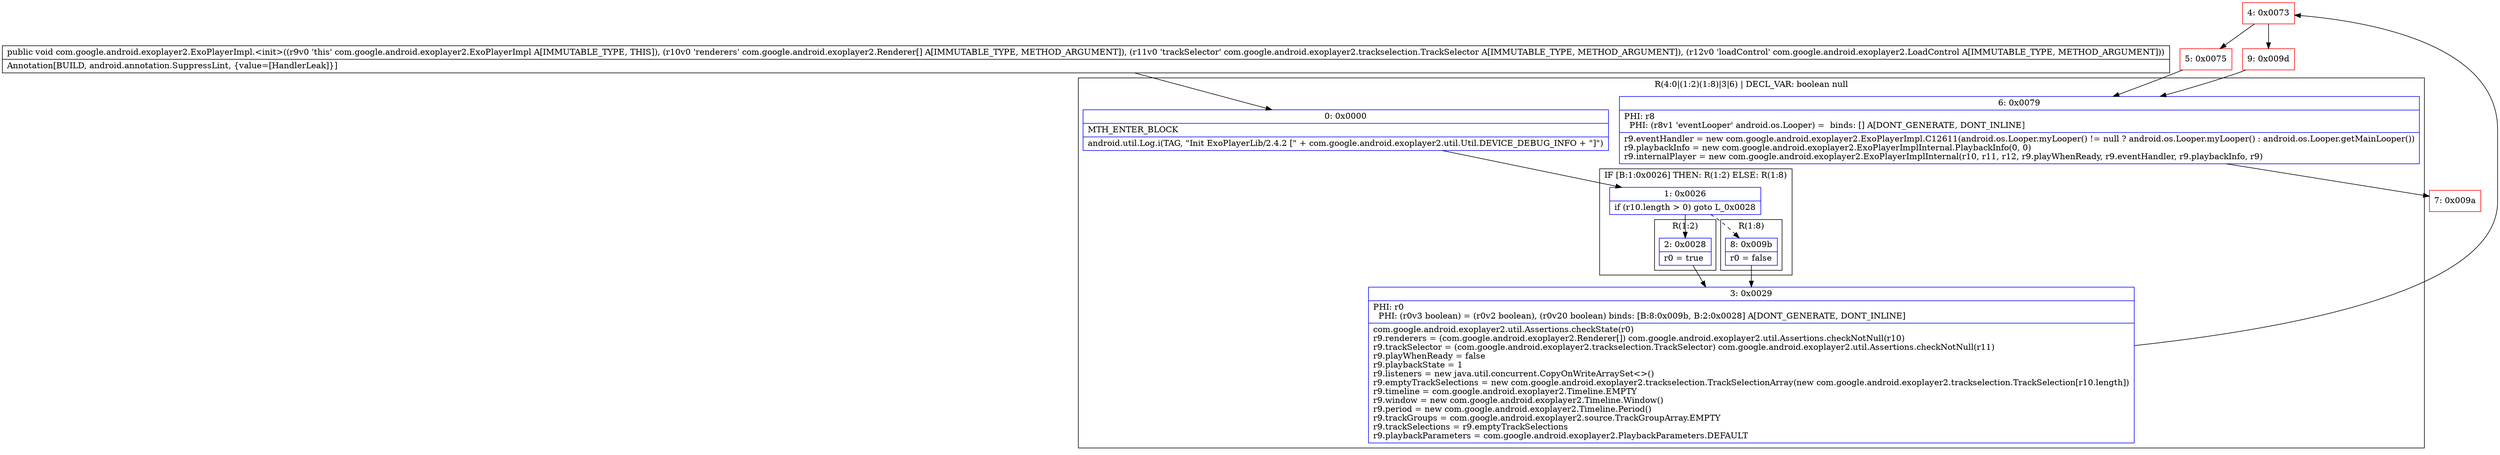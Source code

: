 digraph "CFG forcom.google.android.exoplayer2.ExoPlayerImpl.\<init\>([Lcom\/google\/android\/exoplayer2\/Renderer;Lcom\/google\/android\/exoplayer2\/trackselection\/TrackSelector;Lcom\/google\/android\/exoplayer2\/LoadControl;)V" {
subgraph cluster_Region_803774123 {
label = "R(4:0|(1:2)(1:8)|3|6) | DECL_VAR: boolean null\l";
node [shape=record,color=blue];
Node_0 [shape=record,label="{0\:\ 0x0000|MTH_ENTER_BLOCK\l|android.util.Log.i(TAG, \"Init ExoPlayerLib\/2.4.2 [\" + com.google.android.exoplayer2.util.Util.DEVICE_DEBUG_INFO + \"]\")\l}"];
subgraph cluster_IfRegion_492654440 {
label = "IF [B:1:0x0026] THEN: R(1:2) ELSE: R(1:8)";
node [shape=record,color=blue];
Node_1 [shape=record,label="{1\:\ 0x0026|if (r10.length \> 0) goto L_0x0028\l}"];
subgraph cluster_Region_137911376 {
label = "R(1:2)";
node [shape=record,color=blue];
Node_2 [shape=record,label="{2\:\ 0x0028|r0 = true\l}"];
}
subgraph cluster_Region_1500811738 {
label = "R(1:8)";
node [shape=record,color=blue];
Node_8 [shape=record,label="{8\:\ 0x009b|r0 = false\l}"];
}
}
Node_3 [shape=record,label="{3\:\ 0x0029|PHI: r0 \l  PHI: (r0v3 boolean) = (r0v2 boolean), (r0v20 boolean) binds: [B:8:0x009b, B:2:0x0028] A[DONT_GENERATE, DONT_INLINE]\l|com.google.android.exoplayer2.util.Assertions.checkState(r0)\lr9.renderers = (com.google.android.exoplayer2.Renderer[]) com.google.android.exoplayer2.util.Assertions.checkNotNull(r10)\lr9.trackSelector = (com.google.android.exoplayer2.trackselection.TrackSelector) com.google.android.exoplayer2.util.Assertions.checkNotNull(r11)\lr9.playWhenReady = false\lr9.playbackState = 1\lr9.listeners = new java.util.concurrent.CopyOnWriteArraySet\<\>()\lr9.emptyTrackSelections = new com.google.android.exoplayer2.trackselection.TrackSelectionArray(new com.google.android.exoplayer2.trackselection.TrackSelection[r10.length])\lr9.timeline = com.google.android.exoplayer2.Timeline.EMPTY\lr9.window = new com.google.android.exoplayer2.Timeline.Window()\lr9.period = new com.google.android.exoplayer2.Timeline.Period()\lr9.trackGroups = com.google.android.exoplayer2.source.TrackGroupArray.EMPTY\lr9.trackSelections = r9.emptyTrackSelections\lr9.playbackParameters = com.google.android.exoplayer2.PlaybackParameters.DEFAULT\l}"];
Node_6 [shape=record,label="{6\:\ 0x0079|PHI: r8 \l  PHI: (r8v1 'eventLooper' android.os.Looper) =  binds: [] A[DONT_GENERATE, DONT_INLINE]\l|r9.eventHandler = new com.google.android.exoplayer2.ExoPlayerImpl.C12611(android.os.Looper.myLooper() != null ? android.os.Looper.myLooper() : android.os.Looper.getMainLooper())\lr9.playbackInfo = new com.google.android.exoplayer2.ExoPlayerImplInternal.PlaybackInfo(0, 0)\lr9.internalPlayer = new com.google.android.exoplayer2.ExoPlayerImplInternal(r10, r11, r12, r9.playWhenReady, r9.eventHandler, r9.playbackInfo, r9)\l}"];
}
Node_4 [shape=record,color=red,label="{4\:\ 0x0073}"];
Node_5 [shape=record,color=red,label="{5\:\ 0x0075}"];
Node_7 [shape=record,color=red,label="{7\:\ 0x009a}"];
Node_9 [shape=record,color=red,label="{9\:\ 0x009d}"];
MethodNode[shape=record,label="{public void com.google.android.exoplayer2.ExoPlayerImpl.\<init\>((r9v0 'this' com.google.android.exoplayer2.ExoPlayerImpl A[IMMUTABLE_TYPE, THIS]), (r10v0 'renderers' com.google.android.exoplayer2.Renderer[] A[IMMUTABLE_TYPE, METHOD_ARGUMENT]), (r11v0 'trackSelector' com.google.android.exoplayer2.trackselection.TrackSelector A[IMMUTABLE_TYPE, METHOD_ARGUMENT]), (r12v0 'loadControl' com.google.android.exoplayer2.LoadControl A[IMMUTABLE_TYPE, METHOD_ARGUMENT]))  | Annotation[BUILD, android.annotation.SuppressLint, \{value=[HandlerLeak]\}]\l}"];
MethodNode -> Node_0;
Node_0 -> Node_1;
Node_1 -> Node_2;
Node_1 -> Node_8[style=dashed];
Node_2 -> Node_3;
Node_8 -> Node_3;
Node_3 -> Node_4;
Node_6 -> Node_7;
Node_4 -> Node_5;
Node_4 -> Node_9;
Node_5 -> Node_6;
Node_9 -> Node_6;
}

